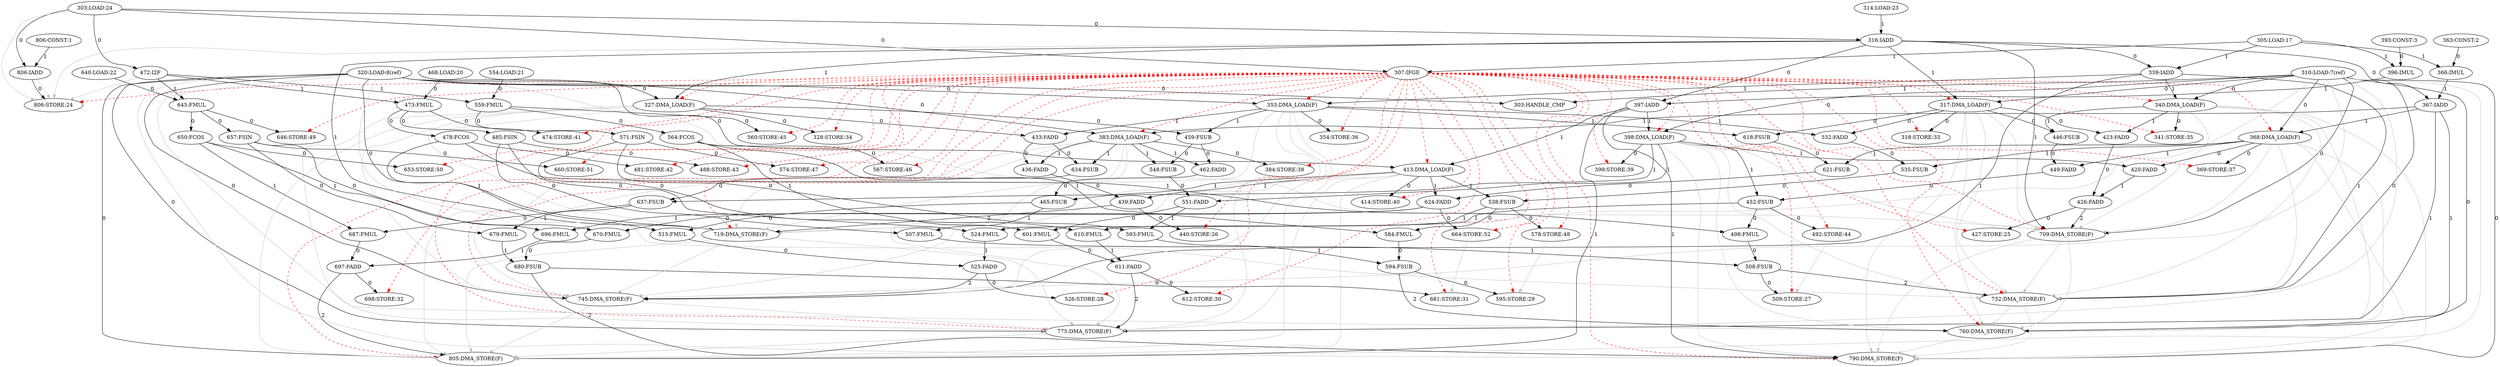 digraph depgraph {
"806:IADD" -> "806:STORE:24"[label=0];
"303:LOAD:24" -> "806:STORE:24"[color=gray];
"307:IFGE" -> "806:STORE:24"[color=red,style=dashed];
"316:IADD" -> "806:STORE:24"[color=gray];
"472:I2F" -> "806:STORE:24"[color=gray];
"806:IADD" -> "806:STORE:24"[color=gray];
"303:LOAD:24" -> "307:IFGE"[label=0];
"305:LOAD:17" -> "307:IFGE"[label=1];
"303:LOAD:24" -> "316:IADD"[label=0];
"314:LOAD:23" -> "316:IADD"[label=1];
"303:LOAD:24" -> "472:I2F"[label=0];
"303:LOAD:24" -> "806:IADD"[label=0];
"806:CONST:1" -> "806:IADD"[label=1];
"316:IADD" -> "339:IADD"[label=0];
"305:LOAD:17" -> "339:IADD"[label=1];
"363:CONST:2" -> "366:IMUL"[label=0];
"305:LOAD:17" -> "366:IMUL"[label=1];
"393:CONST:3" -> "396:IMUL"[label=0];
"305:LOAD:17" -> "396:IMUL"[label=1];
"310:LOAD:7(ref)" -> "317:DMA_LOAD(F)"[label=0];
"316:IADD" -> "317:DMA_LOAD(F)"[label=1];
"307:IFGE" -> "317:DMA_LOAD(F)"[color=red,style=dashed];
"317:DMA_LOAD(F)" -> "318:STORE:33"[label=0];
"307:IFGE" -> "318:STORE:33"[color=red,style=dashed];
"320:LOAD:8(ref)" -> "327:DMA_LOAD(F)"[label=0];
"316:IADD" -> "327:DMA_LOAD(F)"[label=1];
"307:IFGE" -> "327:DMA_LOAD(F)"[color=red,style=dashed];
"327:DMA_LOAD(F)" -> "328:STORE:34"[label=0];
"307:IFGE" -> "328:STORE:34"[color=red,style=dashed];
"310:LOAD:7(ref)" -> "340:DMA_LOAD(F)"[label=0];
"339:IADD" -> "340:DMA_LOAD(F)"[label=1];
"307:IFGE" -> "340:DMA_LOAD(F)"[color=red,style=dashed];
"340:DMA_LOAD(F)" -> "341:STORE:35"[label=0];
"307:IFGE" -> "341:STORE:35"[color=red,style=dashed];
"320:LOAD:8(ref)" -> "353:DMA_LOAD(F)"[label=0];
"339:IADD" -> "353:DMA_LOAD(F)"[label=1];
"307:IFGE" -> "353:DMA_LOAD(F)"[color=red,style=dashed];
"353:DMA_LOAD(F)" -> "354:STORE:36"[label=0];
"307:IFGE" -> "354:STORE:36"[color=red,style=dashed];
"310:LOAD:7(ref)" -> "368:DMA_LOAD(F)"[label=0];
"367:IADD" -> "368:DMA_LOAD(F)"[label=1];
"307:IFGE" -> "368:DMA_LOAD(F)"[color=red,style=dashed];
"368:DMA_LOAD(F)" -> "369:STORE:37"[label=0];
"307:IFGE" -> "369:STORE:37"[color=red,style=dashed];
"320:LOAD:8(ref)" -> "383:DMA_LOAD(F)"[label=0];
"367:IADD" -> "383:DMA_LOAD(F)"[label=1];
"307:IFGE" -> "383:DMA_LOAD(F)"[color=red,style=dashed];
"383:DMA_LOAD(F)" -> "384:STORE:38"[label=0];
"307:IFGE" -> "384:STORE:38"[color=red,style=dashed];
"310:LOAD:7(ref)" -> "398:DMA_LOAD(F)"[label=0];
"397:IADD" -> "398:DMA_LOAD(F)"[label=1];
"307:IFGE" -> "398:DMA_LOAD(F)"[color=red,style=dashed];
"398:DMA_LOAD(F)" -> "399:STORE:39"[label=0];
"307:IFGE" -> "399:STORE:39"[color=red,style=dashed];
"320:LOAD:8(ref)" -> "413:DMA_LOAD(F)"[label=0];
"397:IADD" -> "413:DMA_LOAD(F)"[label=1];
"307:IFGE" -> "413:DMA_LOAD(F)"[color=red,style=dashed];
"413:DMA_LOAD(F)" -> "414:STORE:40"[label=0];
"307:IFGE" -> "414:STORE:40"[color=red,style=dashed];
"426:FADD" -> "427:STORE:25"[label=0];
"307:IFGE" -> "427:STORE:25"[color=red,style=dashed];
"439:FADD" -> "440:STORE:26"[label=0];
"307:IFGE" -> "440:STORE:26"[color=red,style=dashed];
"473:FMUL" -> "474:STORE:41"[label=0];
"307:IFGE" -> "474:STORE:41"[color=red,style=dashed];
"478:FCOS" -> "481:STORE:42"[label=0];
"307:IFGE" -> "481:STORE:42"[color=red,style=dashed];
"485:FSIN" -> "488:STORE:43"[label=0];
"307:IFGE" -> "488:STORE:43"[color=red,style=dashed];
"452:FSUB" -> "492:STORE:44"[label=0];
"307:IFGE" -> "492:STORE:44"[color=red,style=dashed];
"508:FSUB" -> "509:STORE:27"[label=0];
"307:IFGE" -> "509:STORE:27"[color=red,style=dashed];
"492:STORE:44" -> "509:STORE:27"[color=gray];
"525:FADD" -> "526:STORE:28"[label=0];
"307:IFGE" -> "526:STORE:28"[color=red,style=dashed];
"559:FMUL" -> "560:STORE:45"[label=0];
"307:IFGE" -> "560:STORE:45"[color=red,style=dashed];
"564:FCOS" -> "567:STORE:46"[label=0];
"307:IFGE" -> "567:STORE:46"[color=red,style=dashed];
"571:FSIN" -> "574:STORE:47"[label=0];
"307:IFGE" -> "574:STORE:47"[color=red,style=dashed];
"538:FSUB" -> "578:STORE:48"[label=0];
"307:IFGE" -> "578:STORE:48"[color=red,style=dashed];
"594:FSUB" -> "595:STORE:29"[label=0];
"307:IFGE" -> "595:STORE:29"[color=red,style=dashed];
"578:STORE:48" -> "595:STORE:29"[color=gray];
"611:FADD" -> "612:STORE:30"[label=0];
"307:IFGE" -> "612:STORE:30"[color=red,style=dashed];
"645:FMUL" -> "646:STORE:49"[label=0];
"307:IFGE" -> "646:STORE:49"[color=red,style=dashed];
"650:FCOS" -> "653:STORE:50"[label=0];
"307:IFGE" -> "653:STORE:50"[color=red,style=dashed];
"657:FSIN" -> "660:STORE:51"[label=0];
"307:IFGE" -> "660:STORE:51"[color=red,style=dashed];
"624:FADD" -> "664:STORE:52"[label=0];
"307:IFGE" -> "664:STORE:52"[color=red,style=dashed];
"680:FSUB" -> "681:STORE:31"[label=0];
"307:IFGE" -> "681:STORE:31"[color=red,style=dashed];
"664:STORE:52" -> "681:STORE:31"[color=gray];
"697:FADD" -> "698:STORE:32"[label=0];
"307:IFGE" -> "698:STORE:32"[color=red,style=dashed];
"310:LOAD:7(ref)" -> "709:DMA_STORE(F)"[label=0];
"316:IADD" -> "709:DMA_STORE(F)"[label=1];
"426:FADD" -> "709:DMA_STORE(F)"[label=2];
"307:IFGE" -> "709:DMA_STORE(F)"[color=red,style=dashed];
"317:DMA_LOAD(F)" -> "709:DMA_STORE(F)"[color=gray];
"320:LOAD:8(ref)" -> "709:DMA_STORE(F)"[color=gray];
"340:DMA_LOAD(F)" -> "709:DMA_STORE(F)"[color=gray];
"368:DMA_LOAD(F)" -> "709:DMA_STORE(F)"[color=gray];
"398:DMA_LOAD(F)" -> "709:DMA_STORE(F)"[color=gray];
"320:LOAD:8(ref)" -> "719:DMA_STORE(F)"[label=0];
"316:IADD" -> "719:DMA_STORE(F)"[label=1];
"439:FADD" -> "719:DMA_STORE(F)"[label=2];
"307:IFGE" -> "719:DMA_STORE(F)"[color=red,style=dashed];
"310:LOAD:7(ref)" -> "719:DMA_STORE(F)"[color=gray];
"327:DMA_LOAD(F)" -> "719:DMA_STORE(F)"[color=gray];
"353:DMA_LOAD(F)" -> "719:DMA_STORE(F)"[color=gray];
"383:DMA_LOAD(F)" -> "719:DMA_STORE(F)"[color=gray];
"413:DMA_LOAD(F)" -> "719:DMA_STORE(F)"[color=gray];
"310:LOAD:7(ref)" -> "732:DMA_STORE(F)"[label=0];
"339:IADD" -> "732:DMA_STORE(F)"[label=1];
"508:FSUB" -> "732:DMA_STORE(F)"[label=2];
"307:IFGE" -> "732:DMA_STORE(F)"[color=red,style=dashed];
"317:DMA_LOAD(F)" -> "732:DMA_STORE(F)"[color=gray];
"320:LOAD:8(ref)" -> "732:DMA_STORE(F)"[color=gray];
"340:DMA_LOAD(F)" -> "732:DMA_STORE(F)"[color=gray];
"368:DMA_LOAD(F)" -> "732:DMA_STORE(F)"[color=gray];
"398:DMA_LOAD(F)" -> "732:DMA_STORE(F)"[color=gray];
"709:DMA_STORE(F)" -> "732:DMA_STORE(F)"[color=gray];
"320:LOAD:8(ref)" -> "745:DMA_STORE(F)"[label=0];
"339:IADD" -> "745:DMA_STORE(F)"[label=1];
"525:FADD" -> "745:DMA_STORE(F)"[label=2];
"307:IFGE" -> "745:DMA_STORE(F)"[color=red,style=dashed];
"310:LOAD:7(ref)" -> "745:DMA_STORE(F)"[color=gray];
"327:DMA_LOAD(F)" -> "745:DMA_STORE(F)"[color=gray];
"353:DMA_LOAD(F)" -> "745:DMA_STORE(F)"[color=gray];
"383:DMA_LOAD(F)" -> "745:DMA_STORE(F)"[color=gray];
"413:DMA_LOAD(F)" -> "745:DMA_STORE(F)"[color=gray];
"719:DMA_STORE(F)" -> "745:DMA_STORE(F)"[color=gray];
"310:LOAD:7(ref)" -> "760:DMA_STORE(F)"[label=0];
"367:IADD" -> "760:DMA_STORE(F)"[label=1];
"594:FSUB" -> "760:DMA_STORE(F)"[label=2];
"307:IFGE" -> "760:DMA_STORE(F)"[color=red,style=dashed];
"317:DMA_LOAD(F)" -> "760:DMA_STORE(F)"[color=gray];
"320:LOAD:8(ref)" -> "760:DMA_STORE(F)"[color=gray];
"340:DMA_LOAD(F)" -> "760:DMA_STORE(F)"[color=gray];
"368:DMA_LOAD(F)" -> "760:DMA_STORE(F)"[color=gray];
"398:DMA_LOAD(F)" -> "760:DMA_STORE(F)"[color=gray];
"709:DMA_STORE(F)" -> "760:DMA_STORE(F)"[color=gray];
"732:DMA_STORE(F)" -> "760:DMA_STORE(F)"[color=gray];
"320:LOAD:8(ref)" -> "775:DMA_STORE(F)"[label=0];
"367:IADD" -> "775:DMA_STORE(F)"[label=1];
"611:FADD" -> "775:DMA_STORE(F)"[label=2];
"307:IFGE" -> "775:DMA_STORE(F)"[color=red,style=dashed];
"310:LOAD:7(ref)" -> "775:DMA_STORE(F)"[color=gray];
"327:DMA_LOAD(F)" -> "775:DMA_STORE(F)"[color=gray];
"353:DMA_LOAD(F)" -> "775:DMA_STORE(F)"[color=gray];
"383:DMA_LOAD(F)" -> "775:DMA_STORE(F)"[color=gray];
"413:DMA_LOAD(F)" -> "775:DMA_STORE(F)"[color=gray];
"719:DMA_STORE(F)" -> "775:DMA_STORE(F)"[color=gray];
"745:DMA_STORE(F)" -> "775:DMA_STORE(F)"[color=gray];
"310:LOAD:7(ref)" -> "790:DMA_STORE(F)"[label=0];
"397:IADD" -> "790:DMA_STORE(F)"[label=1];
"680:FSUB" -> "790:DMA_STORE(F)"[label=2];
"307:IFGE" -> "790:DMA_STORE(F)"[color=red,style=dashed];
"317:DMA_LOAD(F)" -> "790:DMA_STORE(F)"[color=gray];
"320:LOAD:8(ref)" -> "790:DMA_STORE(F)"[color=gray];
"340:DMA_LOAD(F)" -> "790:DMA_STORE(F)"[color=gray];
"368:DMA_LOAD(F)" -> "790:DMA_STORE(F)"[color=gray];
"398:DMA_LOAD(F)" -> "790:DMA_STORE(F)"[color=gray];
"709:DMA_STORE(F)" -> "790:DMA_STORE(F)"[color=gray];
"732:DMA_STORE(F)" -> "790:DMA_STORE(F)"[color=gray];
"760:DMA_STORE(F)" -> "790:DMA_STORE(F)"[color=gray];
"320:LOAD:8(ref)" -> "805:DMA_STORE(F)"[label=0];
"397:IADD" -> "805:DMA_STORE(F)"[label=1];
"697:FADD" -> "805:DMA_STORE(F)"[label=2];
"307:IFGE" -> "805:DMA_STORE(F)"[color=red,style=dashed];
"310:LOAD:7(ref)" -> "805:DMA_STORE(F)"[color=gray];
"327:DMA_LOAD(F)" -> "805:DMA_STORE(F)"[color=gray];
"353:DMA_LOAD(F)" -> "805:DMA_STORE(F)"[color=gray];
"383:DMA_LOAD(F)" -> "805:DMA_STORE(F)"[color=gray];
"413:DMA_LOAD(F)" -> "805:DMA_STORE(F)"[color=gray];
"719:DMA_STORE(F)" -> "805:DMA_STORE(F)"[color=gray];
"745:DMA_STORE(F)" -> "805:DMA_STORE(F)"[color=gray];
"775:DMA_STORE(F)" -> "805:DMA_STORE(F)"[color=gray];
"316:IADD" -> "367:IADD"[label=0];
"366:IMUL" -> "367:IADD"[label=1];
"316:IADD" -> "397:IADD"[label=0];
"396:IMUL" -> "397:IADD"[label=1];
"317:DMA_LOAD(F)" -> "446:FSUB"[label=0];
"340:DMA_LOAD(F)" -> "446:FSUB"[label=1];
"317:DMA_LOAD(F)" -> "532:FADD"[label=0];
"353:DMA_LOAD(F)" -> "532:FADD"[label=1];
"317:DMA_LOAD(F)" -> "618:FSUB"[label=0];
"353:DMA_LOAD(F)" -> "618:FSUB"[label=1];
"317:DMA_LOAD(F)" -> "423:FADD"[label=0];
"340:DMA_LOAD(F)" -> "423:FADD"[label=1];
"327:DMA_LOAD(F)" -> "433:FADD"[label=0];
"353:DMA_LOAD(F)" -> "433:FADD"[label=1];
"327:DMA_LOAD(F)" -> "459:FSUB"[label=0];
"353:DMA_LOAD(F)" -> "459:FSUB"[label=1];
"446:FSUB" -> "449:FADD"[label=0];
"368:DMA_LOAD(F)" -> "449:FADD"[label=1];
"532:FADD" -> "535:FSUB"[label=0];
"368:DMA_LOAD(F)" -> "535:FSUB"[label=1];
"618:FSUB" -> "621:FSUB"[label=0];
"368:DMA_LOAD(F)" -> "621:FSUB"[label=1];
"368:DMA_LOAD(F)" -> "420:FADD"[label=0];
"398:DMA_LOAD(F)" -> "420:FADD"[label=1];
"433:FADD" -> "436:FADD"[label=0];
"383:DMA_LOAD(F)" -> "436:FADD"[label=1];
"459:FSUB" -> "462:FADD"[label=0];
"383:DMA_LOAD(F)" -> "462:FADD"[label=1];
"459:FSUB" -> "548:FSUB"[label=0];
"383:DMA_LOAD(F)" -> "548:FSUB"[label=1];
"433:FADD" -> "634:FSUB"[label=0];
"383:DMA_LOAD(F)" -> "634:FSUB"[label=1];
"449:FADD" -> "452:FSUB"[label=0];
"398:DMA_LOAD(F)" -> "452:FSUB"[label=1];
"548:FSUB" -> "551:FADD"[label=0];
"398:DMA_LOAD(F)" -> "551:FADD"[label=1];
"634:FSUB" -> "637:FSUB"[label=0];
"398:DMA_LOAD(F)" -> "637:FSUB"[label=1];
"436:FADD" -> "439:FADD"[label=0];
"413:DMA_LOAD(F)" -> "439:FADD"[label=1];
"462:FADD" -> "465:FSUB"[label=0];
"413:DMA_LOAD(F)" -> "465:FSUB"[label=1];
"535:FSUB" -> "538:FSUB"[label=0];
"413:DMA_LOAD(F)" -> "538:FSUB"[label=1];
"621:FSUB" -> "624:FADD"[label=0];
"413:DMA_LOAD(F)" -> "624:FADD"[label=1];
"423:FADD" -> "426:FADD"[label=0];
"420:FADD" -> "426:FADD"[label=1];
"452:FSUB" -> "498:FMUL"[label=0];
"478:FCOS" -> "498:FMUL"[label=1];
"485:FSIN" -> "524:FMUL"[label=0];
"452:FSUB" -> "524:FMUL"[label=1];
"485:FSIN" -> "507:FMUL"[label=0];
"465:FSUB" -> "507:FMUL"[label=1];
"465:FSUB" -> "515:FMUL"[label=0];
"478:FCOS" -> "515:FMUL"[label=1];
"468:LOAD:20" -> "473:FMUL"[label=0];
"472:I2F" -> "473:FMUL"[label=1];
"554:LOAD:21" -> "559:FMUL"[label=0];
"472:I2F" -> "559:FMUL"[label=1];
"640:LOAD:22" -> "645:FMUL"[label=0];
"472:I2F" -> "645:FMUL"[label=1];
"473:FMUL" -> "478:FCOS"[label=0];
"473:FMUL" -> "485:FSIN"[label=0];
"498:FMUL" -> "508:FSUB"[label=0];
"507:FMUL" -> "508:FSUB"[label=1];
"515:FMUL" -> "525:FADD"[label=0];
"524:FMUL" -> "525:FADD"[label=1];
"538:FSUB" -> "584:FMUL"[label=0];
"564:FCOS" -> "584:FMUL"[label=1];
"571:FSIN" -> "610:FMUL"[label=0];
"538:FSUB" -> "610:FMUL"[label=1];
"571:FSIN" -> "593:FMUL"[label=0];
"551:FADD" -> "593:FMUL"[label=1];
"551:FADD" -> "601:FMUL"[label=0];
"564:FCOS" -> "601:FMUL"[label=1];
"559:FMUL" -> "564:FCOS"[label=0];
"559:FMUL" -> "571:FSIN"[label=0];
"584:FMUL" -> "594:FSUB"[label=0];
"593:FMUL" -> "594:FSUB"[label=1];
"601:FMUL" -> "611:FADD"[label=0];
"610:FMUL" -> "611:FADD"[label=1];
"624:FADD" -> "670:FMUL"[label=0];
"650:FCOS" -> "670:FMUL"[label=1];
"657:FSIN" -> "696:FMUL"[label=0];
"624:FADD" -> "696:FMUL"[label=1];
"657:FSIN" -> "679:FMUL"[label=0];
"637:FSUB" -> "679:FMUL"[label=1];
"637:FSUB" -> "687:FMUL"[label=0];
"650:FCOS" -> "687:FMUL"[label=1];
"645:FMUL" -> "650:FCOS"[label=0];
"645:FMUL" -> "657:FSIN"[label=0];
"670:FMUL" -> "680:FSUB"[label=0];
"679:FMUL" -> "680:FSUB"[label=1];
"687:FMUL" -> "697:FADD"[label=0];
"696:FMUL" -> "697:FADD"[label=1];
"320:LOAD:8(ref)" -> "303:HANDLE_CMP"[label=0];
"310:LOAD:7(ref)" -> "303:HANDLE_CMP"[label=1];
}